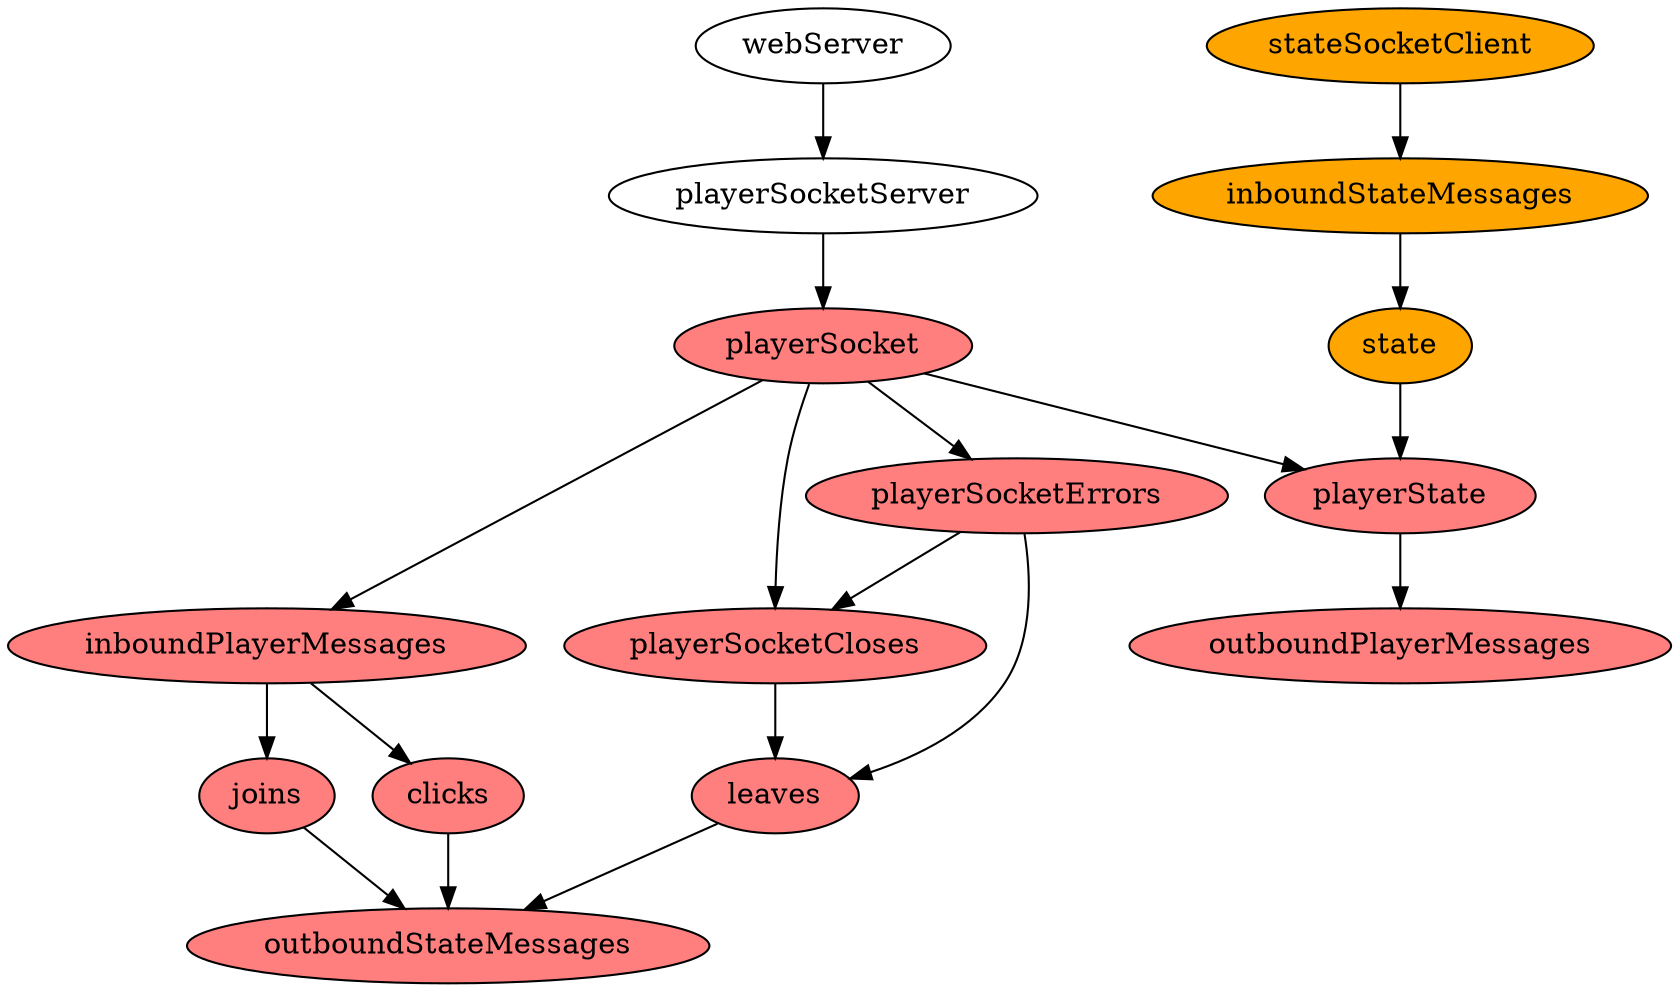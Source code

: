 digraph playerServer {
  webServer -> playerSocketServer;
  playerSocketServer -> playerSocket;
  playerSocket -> { inboundPlayerMessages, playerSocketCloses, playerSocketErrors };
  playerSocketErrors -> playerSocketCloses;
  inboundPlayerMessages -> { joins, clicks };
  { playerSocketCloses, playerSocketErrors } -> leaves;
  { joins, clicks, leaves } -> outboundStateMessages;
  { state, playerSocket } -> playerState;
  playerState -> outboundPlayerMessages;
  inboundStateMessages -> state;
  stateSocketClient -> inboundStateMessages;

  playerSocket            [style=filled, fillcolor="#ff7f7f"];
  inboundPlayerMessages   [style=filled, fillcolor="#ff7f7f"];
  playerSocketCloses      [style=filled, fillcolor="#ff7f7f"];
  playerSocketErrors      [style=filled, fillcolor="#ff7f7f"];
  joins                   [style=filled, fillcolor="#ff7f7f"];
  clicks                  [style=filled, fillcolor="#ff7f7f"];
  leaves                  [style=filled, fillcolor="#ff7f7f"];
  outboundStateMessages   [style=filled, fillcolor="#ff7f7f"];
  playerState             [style=filled, fillcolor="#ff7f7f"];
  outboundPlayerMessages  [style=filled, fillcolor="#ff7f7f"];

  state                   [style=filled, fillcolor=orange];
  inboundStateMessages    [style=filled, fillcolor=orange];
  stateSocketClient       [style=filled, fillcolor=orange];
}
